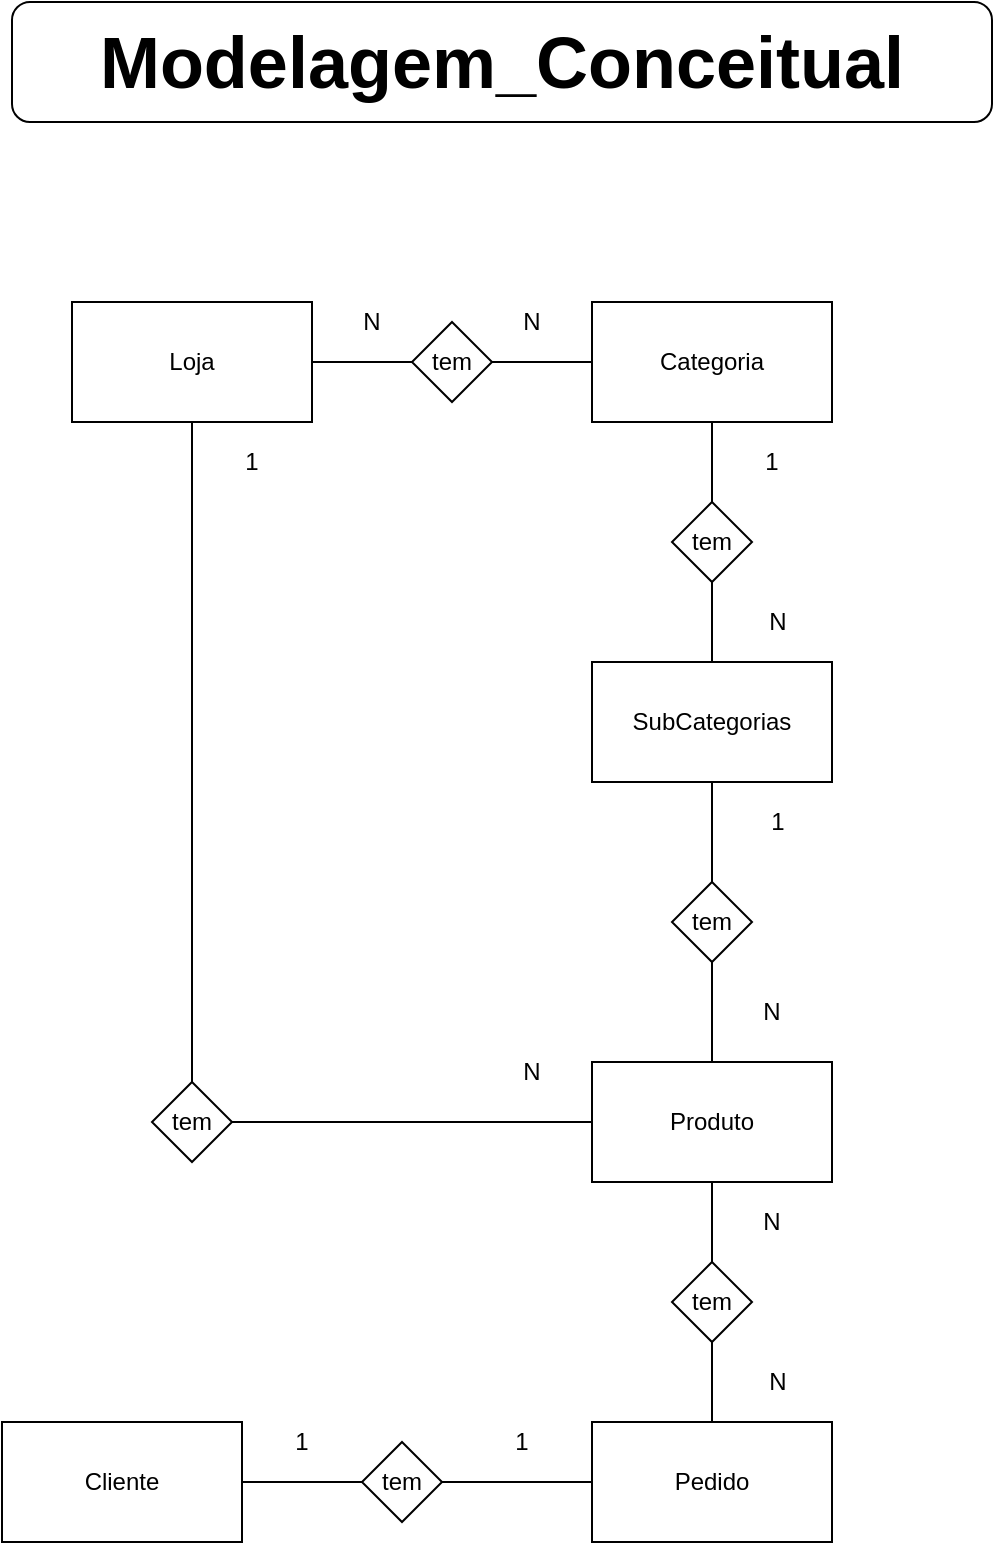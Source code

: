 <mxfile version="11.0.8" type="device"><diagram id="LdWZhXGY00E4ZSsf_RlV" name="Page-1"><mxGraphModel dx="601" dy="637" grid="1" gridSize="10" guides="1" tooltips="1" connect="1" arrows="1" fold="1" page="1" pageScale="1" pageWidth="827" pageHeight="1169" math="0" shadow="0"><root><mxCell id="0"/><mxCell id="1" parent="0"/><mxCell id="vCt8uNU37cpgs0x0I0XJ-1" value="&lt;font style=&quot;font-size: 36px&quot;&gt;&lt;b&gt;Modelagem_Conceitual&lt;/b&gt;&lt;/font&gt;" style="rounded=1;whiteSpace=wrap;html=1;" parent="1" vertex="1"><mxGeometry x="110" y="50" width="490" height="60" as="geometry"/></mxCell><mxCell id="vCt8uNU37cpgs0x0I0XJ-3" value="Cliente" style="rounded=0;whiteSpace=wrap;html=1;" parent="1" vertex="1"><mxGeometry x="105" y="760" width="120" height="60" as="geometry"/></mxCell><mxCell id="vCt8uNU37cpgs0x0I0XJ-4" value="Categoria" style="rounded=0;whiteSpace=wrap;html=1;" parent="1" vertex="1"><mxGeometry x="400" y="200" width="120" height="60" as="geometry"/></mxCell><mxCell id="vCt8uNU37cpgs0x0I0XJ-5" value="Loja" style="rounded=0;whiteSpace=wrap;html=1;" parent="1" vertex="1"><mxGeometry x="140" y="200" width="120" height="60" as="geometry"/></mxCell><mxCell id="vCt8uNU37cpgs0x0I0XJ-6" value="Pedido" style="rounded=0;whiteSpace=wrap;html=1;" parent="1" vertex="1"><mxGeometry x="400" y="760" width="120" height="60" as="geometry"/></mxCell><mxCell id="vCt8uNU37cpgs0x0I0XJ-7" value="tem" style="rhombus;whiteSpace=wrap;html=1;" parent="1" vertex="1"><mxGeometry x="180" y="590" width="40" height="40" as="geometry"/></mxCell><mxCell id="vCt8uNU37cpgs0x0I0XJ-8" value="" style="endArrow=none;html=1;exitX=0.5;exitY=1;exitDx=0;exitDy=0;entryX=0.5;entryY=0;entryDx=0;entryDy=0;" parent="1" source="vCt8uNU37cpgs0x0I0XJ-5" target="vCt8uNU37cpgs0x0I0XJ-7" edge="1"><mxGeometry width="50" height="50" relative="1" as="geometry"><mxPoint x="80" y="785" as="sourcePoint"/><mxPoint x="240" y="485" as="targetPoint"/></mxGeometry></mxCell><mxCell id="vCt8uNU37cpgs0x0I0XJ-9" value="" style="endArrow=none;html=1;exitX=1;exitY=0.5;exitDx=0;exitDy=0;entryX=0;entryY=0.5;entryDx=0;entryDy=0;" parent="1" source="vCt8uNU37cpgs0x0I0XJ-7" target="Y6_ZzqzmQkrSk4LRQDAi-7" edge="1"><mxGeometry width="50" height="50" relative="1" as="geometry"><mxPoint x="80" y="785" as="sourcePoint"/><mxPoint x="330" y="560" as="targetPoint"/></mxGeometry></mxCell><mxCell id="vCt8uNU37cpgs0x0I0XJ-11" value="N" style="text;html=1;strokeColor=none;fillColor=none;align=center;verticalAlign=middle;whiteSpace=wrap;rounded=0;" parent="1" vertex="1"><mxGeometry x="270" y="200" width="40" height="20" as="geometry"/></mxCell><mxCell id="vCt8uNU37cpgs0x0I0XJ-12" value="1" style="text;html=1;strokeColor=none;fillColor=none;align=center;verticalAlign=middle;whiteSpace=wrap;rounded=0;" parent="1" vertex="1"><mxGeometry x="210" y="270" width="40" height="20" as="geometry"/></mxCell><mxCell id="vCt8uNU37cpgs0x0I0XJ-13" value="tem" style="rhombus;whiteSpace=wrap;html=1;" parent="1" vertex="1"><mxGeometry x="310" y="210" width="40" height="40" as="geometry"/></mxCell><mxCell id="vCt8uNU37cpgs0x0I0XJ-14" value="" style="endArrow=none;html=1;entryX=0;entryY=0.5;entryDx=0;entryDy=0;exitX=1;exitY=0.5;exitDx=0;exitDy=0;" parent="1" source="vCt8uNU37cpgs0x0I0XJ-5" target="vCt8uNU37cpgs0x0I0XJ-13" edge="1"><mxGeometry width="50" height="50" relative="1" as="geometry"><mxPoint x="120" y="420" as="sourcePoint"/><mxPoint x="170" y="370" as="targetPoint"/></mxGeometry></mxCell><mxCell id="vCt8uNU37cpgs0x0I0XJ-15" value="" style="endArrow=none;html=1;entryX=0;entryY=0.5;entryDx=0;entryDy=0;exitX=1;exitY=0.5;exitDx=0;exitDy=0;" parent="1" source="vCt8uNU37cpgs0x0I0XJ-13" target="vCt8uNU37cpgs0x0I0XJ-4" edge="1"><mxGeometry width="50" height="50" relative="1" as="geometry"><mxPoint x="120" y="420" as="sourcePoint"/><mxPoint x="170" y="370" as="targetPoint"/></mxGeometry></mxCell><mxCell id="vCt8uNU37cpgs0x0I0XJ-16" value="N" style="text;html=1;strokeColor=none;fillColor=none;align=center;verticalAlign=middle;whiteSpace=wrap;rounded=0;" parent="1" vertex="1"><mxGeometry x="350" y="200" width="40" height="20" as="geometry"/></mxCell><mxCell id="Y6_ZzqzmQkrSk4LRQDAi-1" value="&lt;font style=&quot;vertical-align: inherit&quot;&gt;&lt;font style=&quot;vertical-align: inherit&quot;&gt;SubCategorias&lt;/font&gt;&lt;/font&gt;" style="rounded=0;whiteSpace=wrap;html=1;" vertex="1" parent="1"><mxGeometry x="400" y="380" width="120" height="60" as="geometry"/></mxCell><mxCell id="Y6_ZzqzmQkrSk4LRQDAi-2" value="tem" style="rhombus;whiteSpace=wrap;html=1;" vertex="1" parent="1"><mxGeometry x="440" y="300" width="40" height="40" as="geometry"/></mxCell><mxCell id="Y6_ZzqzmQkrSk4LRQDAi-3" value="" style="endArrow=none;html=1;entryX=0.5;entryY=1;entryDx=0;entryDy=0;exitX=0.5;exitY=0;exitDx=0;exitDy=0;" edge="1" parent="1" source="Y6_ZzqzmQkrSk4LRQDAi-2" target="vCt8uNU37cpgs0x0I0XJ-4"><mxGeometry width="50" height="50" relative="1" as="geometry"><mxPoint x="110" y="490" as="sourcePoint"/><mxPoint x="160" y="440" as="targetPoint"/></mxGeometry></mxCell><mxCell id="Y6_ZzqzmQkrSk4LRQDAi-4" value="" style="endArrow=none;html=1;entryX=0.5;entryY=1;entryDx=0;entryDy=0;" edge="1" parent="1" source="Y6_ZzqzmQkrSk4LRQDAi-1" target="Y6_ZzqzmQkrSk4LRQDAi-2"><mxGeometry width="50" height="50" relative="1" as="geometry"><mxPoint x="110" y="490" as="sourcePoint"/><mxPoint x="160" y="440" as="targetPoint"/></mxGeometry></mxCell><mxCell id="Y6_ZzqzmQkrSk4LRQDAi-5" value="N" style="text;html=1;strokeColor=none;fillColor=none;align=center;verticalAlign=middle;whiteSpace=wrap;rounded=0;" vertex="1" parent="1"><mxGeometry x="473" y="350" width="40" height="20" as="geometry"/></mxCell><mxCell id="Y6_ZzqzmQkrSk4LRQDAi-6" value="&lt;font style=&quot;vertical-align: inherit&quot;&gt;&lt;font style=&quot;vertical-align: inherit&quot;&gt;1&lt;/font&gt;&lt;/font&gt;" style="text;html=1;strokeColor=none;fillColor=none;align=center;verticalAlign=middle;whiteSpace=wrap;rounded=0;" vertex="1" parent="1"><mxGeometry x="470" y="270" width="40" height="20" as="geometry"/></mxCell><mxCell id="Y6_ZzqzmQkrSk4LRQDAi-7" value="Produto" style="rounded=0;whiteSpace=wrap;html=1;" vertex="1" parent="1"><mxGeometry x="400" y="580" width="120" height="60" as="geometry"/></mxCell><mxCell id="Y6_ZzqzmQkrSk4LRQDAi-8" value="tem" style="rhombus;whiteSpace=wrap;html=1;" vertex="1" parent="1"><mxGeometry x="440" y="490" width="40" height="40" as="geometry"/></mxCell><mxCell id="Y6_ZzqzmQkrSk4LRQDAi-9" value="" style="endArrow=none;html=1;entryX=0.5;entryY=1;entryDx=0;entryDy=0;exitX=0.5;exitY=0;exitDx=0;exitDy=0;" edge="1" parent="1" source="Y6_ZzqzmQkrSk4LRQDAi-8" target="Y6_ZzqzmQkrSk4LRQDAi-1"><mxGeometry width="50" height="50" relative="1" as="geometry"><mxPoint x="130" y="770" as="sourcePoint"/><mxPoint x="180" y="720" as="targetPoint"/></mxGeometry></mxCell><mxCell id="Y6_ZzqzmQkrSk4LRQDAi-10" value="" style="endArrow=none;html=1;entryX=0.5;entryY=1;entryDx=0;entryDy=0;exitX=0.5;exitY=0;exitDx=0;exitDy=0;" edge="1" parent="1" source="Y6_ZzqzmQkrSk4LRQDAi-7" target="Y6_ZzqzmQkrSk4LRQDAi-8"><mxGeometry width="50" height="50" relative="1" as="geometry"><mxPoint x="130" y="770" as="sourcePoint"/><mxPoint x="180" y="720" as="targetPoint"/></mxGeometry></mxCell><mxCell id="Y6_ZzqzmQkrSk4LRQDAi-11" value="&lt;font style=&quot;vertical-align: inherit&quot;&gt;&lt;font style=&quot;vertical-align: inherit&quot;&gt;1&lt;/font&gt;&lt;/font&gt;" style="text;html=1;strokeColor=none;fillColor=none;align=center;verticalAlign=middle;whiteSpace=wrap;rounded=0;" vertex="1" parent="1"><mxGeometry x="473" y="450" width="40" height="20" as="geometry"/></mxCell><mxCell id="Y6_ZzqzmQkrSk4LRQDAi-12" value="&lt;font style=&quot;vertical-align: inherit&quot;&gt;&lt;font style=&quot;vertical-align: inherit&quot;&gt;N&lt;/font&gt;&lt;/font&gt;" style="text;html=1;strokeColor=none;fillColor=none;align=center;verticalAlign=middle;whiteSpace=wrap;rounded=0;" vertex="1" parent="1"><mxGeometry x="470" y="545" width="40" height="20" as="geometry"/></mxCell><mxCell id="Y6_ZzqzmQkrSk4LRQDAi-13" value="&lt;font style=&quot;vertical-align: inherit&quot;&gt;&lt;font style=&quot;vertical-align: inherit&quot;&gt;N&lt;/font&gt;&lt;/font&gt;" style="text;html=1;strokeColor=none;fillColor=none;align=center;verticalAlign=middle;whiteSpace=wrap;rounded=0;" vertex="1" parent="1"><mxGeometry x="350" y="575" width="40" height="20" as="geometry"/></mxCell><mxCell id="Y6_ZzqzmQkrSk4LRQDAi-17" value="tem" style="rhombus;whiteSpace=wrap;html=1;" vertex="1" parent="1"><mxGeometry x="285" y="770" width="40" height="40" as="geometry"/></mxCell><mxCell id="Y6_ZzqzmQkrSk4LRQDAi-18" value="" style="endArrow=none;html=1;entryX=0;entryY=0.5;entryDx=0;entryDy=0;exitX=1;exitY=0.5;exitDx=0;exitDy=0;" edge="1" parent="1" source="vCt8uNU37cpgs0x0I0XJ-3" target="Y6_ZzqzmQkrSk4LRQDAi-17"><mxGeometry width="50" height="50" relative="1" as="geometry"><mxPoint x="105" y="890" as="sourcePoint"/><mxPoint x="155" y="840" as="targetPoint"/></mxGeometry></mxCell><mxCell id="Y6_ZzqzmQkrSk4LRQDAi-19" value="" style="endArrow=none;html=1;entryX=0;entryY=0.5;entryDx=0;entryDy=0;exitX=1;exitY=0.5;exitDx=0;exitDy=0;" edge="1" parent="1" source="Y6_ZzqzmQkrSk4LRQDAi-17" target="vCt8uNU37cpgs0x0I0XJ-6"><mxGeometry width="50" height="50" relative="1" as="geometry"><mxPoint x="105" y="890" as="sourcePoint"/><mxPoint x="155" y="840" as="targetPoint"/></mxGeometry></mxCell><mxCell id="Y6_ZzqzmQkrSk4LRQDAi-20" value="&lt;font style=&quot;vertical-align: inherit&quot;&gt;&lt;font style=&quot;vertical-align: inherit&quot;&gt;&lt;font style=&quot;vertical-align: inherit&quot;&gt;&lt;font style=&quot;vertical-align: inherit&quot;&gt;1&lt;/font&gt;&lt;/font&gt;&lt;/font&gt;&lt;/font&gt;" style="text;html=1;strokeColor=none;fillColor=none;align=center;verticalAlign=middle;whiteSpace=wrap;rounded=0;" vertex="1" parent="1"><mxGeometry x="345" y="760" width="40" height="20" as="geometry"/></mxCell><mxCell id="Y6_ZzqzmQkrSk4LRQDAi-21" value="&lt;font style=&quot;vertical-align: inherit&quot;&gt;&lt;font style=&quot;vertical-align: inherit&quot;&gt;1&lt;/font&gt;&lt;/font&gt;" style="text;html=1;strokeColor=none;fillColor=none;align=center;verticalAlign=middle;whiteSpace=wrap;rounded=0;" vertex="1" parent="1"><mxGeometry x="235" y="760" width="40" height="20" as="geometry"/></mxCell><mxCell id="Y6_ZzqzmQkrSk4LRQDAi-22" value="tem" style="rhombus;whiteSpace=wrap;html=1;" vertex="1" parent="1"><mxGeometry x="440" y="680" width="40" height="40" as="geometry"/></mxCell><mxCell id="Y6_ZzqzmQkrSk4LRQDAi-23" value="" style="endArrow=none;html=1;entryX=0.5;entryY=1;entryDx=0;entryDy=0;exitX=0.5;exitY=0;exitDx=0;exitDy=0;" edge="1" parent="1" source="Y6_ZzqzmQkrSk4LRQDAi-22" target="Y6_ZzqzmQkrSk4LRQDAi-7"><mxGeometry width="50" height="50" relative="1" as="geometry"><mxPoint x="220" y="890" as="sourcePoint"/><mxPoint x="270" y="840" as="targetPoint"/></mxGeometry></mxCell><mxCell id="Y6_ZzqzmQkrSk4LRQDAi-24" value="" style="endArrow=none;html=1;entryX=0.5;entryY=1;entryDx=0;entryDy=0;" edge="1" parent="1" source="vCt8uNU37cpgs0x0I0XJ-6" target="Y6_ZzqzmQkrSk4LRQDAi-22"><mxGeometry width="50" height="50" relative="1" as="geometry"><mxPoint x="220" y="890" as="sourcePoint"/><mxPoint x="270" y="840" as="targetPoint"/></mxGeometry></mxCell><mxCell id="Y6_ZzqzmQkrSk4LRQDAi-25" value="&lt;font style=&quot;vertical-align: inherit&quot;&gt;&lt;font style=&quot;vertical-align: inherit&quot;&gt;N&lt;/font&gt;&lt;/font&gt;" style="text;html=1;strokeColor=none;fillColor=none;align=center;verticalAlign=middle;whiteSpace=wrap;rounded=0;" vertex="1" parent="1"><mxGeometry x="470" y="650" width="40" height="20" as="geometry"/></mxCell><mxCell id="Y6_ZzqzmQkrSk4LRQDAi-26" value="N" style="text;html=1;strokeColor=none;fillColor=none;align=center;verticalAlign=middle;whiteSpace=wrap;rounded=0;" vertex="1" parent="1"><mxGeometry x="473" y="730" width="40" height="20" as="geometry"/></mxCell></root></mxGraphModel></diagram><diagram id="-09MHzOZL4ewADjTxMqD" name="Page-2"><mxGraphModel dx="1030" dy="1091" grid="1" gridSize="10" guides="1" tooltips="1" connect="1" arrows="1" fold="1" page="1" pageScale="1" pageWidth="827" pageHeight="1169" math="0" shadow="0"><root><mxCell id="X4JPLcRIQdnfn552iqgR-0"/><mxCell id="X4JPLcRIQdnfn552iqgR-1" parent="X4JPLcRIQdnfn552iqgR-0"/><mxCell id="4GCdynfNZksmwksG1QZX-0" value="&lt;font style=&quot;font-size: 36px&quot;&gt;&lt;b&gt;Modelagem_Lógica&lt;/b&gt;&lt;/font&gt;" style="rounded=1;whiteSpace=wrap;html=1;" vertex="1" parent="X4JPLcRIQdnfn552iqgR-1"><mxGeometry x="220" y="50" width="490" height="60" as="geometry"/></mxCell><mxCell id="4GCdynfNZksmwksG1QZX-1" value="Cliente" style="swimlane;fontStyle=0;childLayout=stackLayout;horizontal=1;startSize=26;fillColor=#e0e0e0;horizontalStack=0;resizeParent=1;resizeParentMax=0;resizeLast=0;collapsible=1;marginBottom=0;swimlaneFillColor=#ffffff;align=center;fontSize=14;" vertex="1" parent="X4JPLcRIQdnfn552iqgR-1"><mxGeometry x="110" y="130" width="160" height="118" as="geometry"/></mxCell><mxCell id="4GCdynfNZksmwksG1QZX-2" value="idCliente : int" style="shape=partialRectangle;top=0;left=0;right=0;bottom=1;align=left;verticalAlign=middle;fillColor=none;spacingLeft=34;spacingRight=4;overflow=hidden;rotatable=0;points=[[0,0.5],[1,0.5]];portConstraint=eastwest;dropTarget=0;fontStyle=5;fontSize=12;" vertex="1" parent="4GCdynfNZksmwksG1QZX-1"><mxGeometry y="26" width="160" height="30" as="geometry"/></mxCell><mxCell id="4GCdynfNZksmwksG1QZX-3" value="PK" style="shape=partialRectangle;top=0;left=0;bottom=0;fillColor=none;align=left;verticalAlign=middle;spacingLeft=4;spacingRight=4;overflow=hidden;rotatable=0;points=[];portConstraint=eastwest;part=1;fontSize=12;" vertex="1" connectable="0" parent="4GCdynfNZksmwksG1QZX-2"><mxGeometry width="30" height="30" as="geometry"/></mxCell><mxCell id="4GCdynfNZksmwksG1QZX-4" value="nome : str" style="shape=partialRectangle;top=0;left=0;right=0;bottom=0;align=left;verticalAlign=top;fillColor=none;spacingLeft=34;spacingRight=4;overflow=hidden;rotatable=0;points=[[0,0.5],[1,0.5]];portConstraint=eastwest;dropTarget=0;fontSize=12;" vertex="1" parent="4GCdynfNZksmwksG1QZX-1"><mxGeometry y="56" width="160" height="26" as="geometry"/></mxCell><mxCell id="4GCdynfNZksmwksG1QZX-5" value="" style="shape=partialRectangle;top=0;left=0;bottom=0;fillColor=none;align=left;verticalAlign=top;spacingLeft=4;spacingRight=4;overflow=hidden;rotatable=0;points=[];portConstraint=eastwest;part=1;fontSize=12;" vertex="1" connectable="0" parent="4GCdynfNZksmwksG1QZX-4"><mxGeometry width="30" height="26" as="geometry"/></mxCell><mxCell id="4GCdynfNZksmwksG1QZX-6" value="cpf : str" style="shape=partialRectangle;top=0;left=0;right=0;bottom=0;align=left;verticalAlign=top;fillColor=none;spacingLeft=34;spacingRight=4;overflow=hidden;rotatable=0;points=[[0,0.5],[1,0.5]];portConstraint=eastwest;dropTarget=0;fontSize=12;" vertex="1" parent="4GCdynfNZksmwksG1QZX-1"><mxGeometry y="82" width="160" height="26" as="geometry"/></mxCell><mxCell id="4GCdynfNZksmwksG1QZX-7" value="" style="shape=partialRectangle;top=0;left=0;bottom=0;fillColor=none;align=left;verticalAlign=top;spacingLeft=4;spacingRight=4;overflow=hidden;rotatable=0;points=[];portConstraint=eastwest;part=1;fontSize=12;" vertex="1" connectable="0" parent="4GCdynfNZksmwksG1QZX-6"><mxGeometry width="30" height="26" as="geometry"/></mxCell><mxCell id="4GCdynfNZksmwksG1QZX-10" value="" style="shape=partialRectangle;top=0;left=0;right=0;bottom=0;align=left;verticalAlign=top;fillColor=none;spacingLeft=34;spacingRight=4;overflow=hidden;rotatable=0;points=[[0,0.5],[1,0.5]];portConstraint=eastwest;dropTarget=0;fontSize=12;" vertex="1" parent="4GCdynfNZksmwksG1QZX-1"><mxGeometry y="108" width="160" height="10" as="geometry"/></mxCell><mxCell id="4GCdynfNZksmwksG1QZX-11" value="" style="shape=partialRectangle;top=0;left=0;bottom=0;fillColor=none;align=left;verticalAlign=top;spacingLeft=4;spacingRight=4;overflow=hidden;rotatable=0;points=[];portConstraint=eastwest;part=1;fontSize=12;" vertex="1" connectable="0" parent="4GCdynfNZksmwksG1QZX-10"><mxGeometry width="30" height="10" as="geometry"/></mxCell><mxCell id="4GCdynfNZksmwksG1QZX-12" value="Produto" style="swimlane;fontStyle=0;childLayout=stackLayout;horizontal=1;startSize=26;fillColor=#e0e0e0;horizontalStack=0;resizeParent=1;resizeParentMax=0;resizeLast=0;collapsible=1;marginBottom=0;swimlaneFillColor=#ffffff;align=center;fontSize=14;" vertex="1" parent="X4JPLcRIQdnfn552iqgR-1"><mxGeometry x="363" y="340" width="160" height="134" as="geometry"/></mxCell><mxCell id="4GCdynfNZksmwksG1QZX-13" value="idProduto : int" style="shape=partialRectangle;top=0;left=0;right=0;bottom=1;align=left;verticalAlign=middle;fillColor=none;spacingLeft=34;spacingRight=4;overflow=hidden;rotatable=0;points=[[0,0.5],[1,0.5]];portConstraint=eastwest;dropTarget=0;fontStyle=5;fontSize=12;" vertex="1" parent="4GCdynfNZksmwksG1QZX-12"><mxGeometry y="26" width="160" height="30" as="geometry"/></mxCell><mxCell id="4GCdynfNZksmwksG1QZX-14" value="PK" style="shape=partialRectangle;top=0;left=0;bottom=0;fillColor=none;align=left;verticalAlign=middle;spacingLeft=4;spacingRight=4;overflow=hidden;rotatable=0;points=[];portConstraint=eastwest;part=1;fontSize=12;" vertex="1" connectable="0" parent="4GCdynfNZksmwksG1QZX-13"><mxGeometry width="30" height="30" as="geometry"/></mxCell><mxCell id="4GCdynfNZksmwksG1QZX-15" value="idSub : int" style="shape=partialRectangle;top=0;left=0;right=0;bottom=0;align=left;verticalAlign=top;fillColor=none;spacingLeft=34;spacingRight=4;overflow=hidden;rotatable=0;points=[[0,0.5],[1,0.5]];portConstraint=eastwest;dropTarget=0;fontSize=12;" vertex="1" parent="4GCdynfNZksmwksG1QZX-12"><mxGeometry y="56" width="160" height="26" as="geometry"/></mxCell><mxCell id="4GCdynfNZksmwksG1QZX-16" value="FK" style="shape=partialRectangle;top=0;left=0;bottom=0;fillColor=none;align=left;verticalAlign=top;spacingLeft=4;spacingRight=4;overflow=hidden;rotatable=0;points=[];portConstraint=eastwest;part=1;fontSize=12;" vertex="1" connectable="0" parent="4GCdynfNZksmwksG1QZX-15"><mxGeometry width="30" height="26" as="geometry"/></mxCell><mxCell id="4GCdynfNZksmwksG1QZX-17" value="idLoja : int" style="shape=partialRectangle;top=0;left=0;right=0;bottom=0;align=left;verticalAlign=top;fillColor=none;spacingLeft=34;spacingRight=4;overflow=hidden;rotatable=0;points=[[0,0.5],[1,0.5]];portConstraint=eastwest;dropTarget=0;fontSize=12;" vertex="1" parent="4GCdynfNZksmwksG1QZX-12"><mxGeometry y="82" width="160" height="26" as="geometry"/></mxCell><mxCell id="4GCdynfNZksmwksG1QZX-18" value="FK" style="shape=partialRectangle;top=0;left=0;bottom=0;fillColor=none;align=left;verticalAlign=top;spacingLeft=4;spacingRight=4;overflow=hidden;rotatable=0;points=[];portConstraint=eastwest;part=1;fontSize=12;" vertex="1" connectable="0" parent="4GCdynfNZksmwksG1QZX-17"><mxGeometry width="30" height="26" as="geometry"/></mxCell><mxCell id="4GCdynfNZksmwksG1QZX-21" value="preço : float" style="shape=partialRectangle;top=0;left=0;right=0;bottom=0;align=left;verticalAlign=top;fillColor=none;spacingLeft=34;spacingRight=4;overflow=hidden;rotatable=0;points=[[0,0.5],[1,0.5]];portConstraint=eastwest;dropTarget=0;fontSize=12;" vertex="1" parent="4GCdynfNZksmwksG1QZX-12"><mxGeometry y="108" width="160" height="26" as="geometry"/></mxCell><mxCell id="4GCdynfNZksmwksG1QZX-22" value="" style="shape=partialRectangle;top=0;left=0;bottom=0;fillColor=none;align=left;verticalAlign=top;spacingLeft=4;spacingRight=4;overflow=hidden;rotatable=0;points=[];portConstraint=eastwest;part=1;fontSize=12;" vertex="1" connectable="0" parent="4GCdynfNZksmwksG1QZX-21"><mxGeometry width="30" height="26" as="geometry"/></mxCell><mxCell id="4GCdynfNZksmwksG1QZX-23" value="Loja" style="swimlane;fontStyle=0;childLayout=stackLayout;horizontal=1;startSize=26;fillColor=#e0e0e0;horizontalStack=0;resizeParent=1;resizeParentMax=0;resizeLast=0;collapsible=1;marginBottom=0;swimlaneFillColor=#ffffff;align=center;fontSize=14;" vertex="1" parent="X4JPLcRIQdnfn552iqgR-1"><mxGeometry x="603" y="571" width="160" height="144" as="geometry"/></mxCell><mxCell id="4GCdynfNZksmwksG1QZX-24" value="idLoja : int" style="shape=partialRectangle;top=0;left=0;right=0;bottom=1;align=left;verticalAlign=middle;fillColor=none;spacingLeft=34;spacingRight=4;overflow=hidden;rotatable=0;points=[[0,0.5],[1,0.5]];portConstraint=eastwest;dropTarget=0;fontStyle=5;fontSize=12;" vertex="1" parent="4GCdynfNZksmwksG1QZX-23"><mxGeometry y="26" width="160" height="30" as="geometry"/></mxCell><mxCell id="4GCdynfNZksmwksG1QZX-25" value="PK" style="shape=partialRectangle;top=0;left=0;bottom=0;fillColor=none;align=left;verticalAlign=middle;spacingLeft=4;spacingRight=4;overflow=hidden;rotatable=0;points=[];portConstraint=eastwest;part=1;fontSize=12;" vertex="1" connectable="0" parent="4GCdynfNZksmwksG1QZX-24"><mxGeometry width="30" height="30" as="geometry"/></mxCell><mxCell id="4GCdynfNZksmwksG1QZX-26" value="endereço : str" style="shape=partialRectangle;top=0;left=0;right=0;bottom=0;align=left;verticalAlign=top;fillColor=none;spacingLeft=34;spacingRight=4;overflow=hidden;rotatable=0;points=[[0,0.5],[1,0.5]];portConstraint=eastwest;dropTarget=0;fontSize=12;" vertex="1" parent="4GCdynfNZksmwksG1QZX-23"><mxGeometry y="56" width="160" height="26" as="geometry"/></mxCell><mxCell id="4GCdynfNZksmwksG1QZX-27" value="" style="shape=partialRectangle;top=0;left=0;bottom=0;fillColor=none;align=left;verticalAlign=top;spacingLeft=4;spacingRight=4;overflow=hidden;rotatable=0;points=[];portConstraint=eastwest;part=1;fontSize=12;" vertex="1" connectable="0" parent="4GCdynfNZksmwksG1QZX-26"><mxGeometry width="30" height="26" as="geometry"/></mxCell><mxCell id="4GCdynfNZksmwksG1QZX-28" value="CNPJ :  int" style="shape=partialRectangle;top=0;left=0;right=0;bottom=0;align=left;verticalAlign=top;fillColor=none;spacingLeft=34;spacingRight=4;overflow=hidden;rotatable=0;points=[[0,0.5],[1,0.5]];portConstraint=eastwest;dropTarget=0;fontSize=12;" vertex="1" parent="4GCdynfNZksmwksG1QZX-23"><mxGeometry y="82" width="160" height="26" as="geometry"/></mxCell><mxCell id="4GCdynfNZksmwksG1QZX-29" value="" style="shape=partialRectangle;top=0;left=0;bottom=0;fillColor=none;align=left;verticalAlign=top;spacingLeft=4;spacingRight=4;overflow=hidden;rotatable=0;points=[];portConstraint=eastwest;part=1;fontSize=12;" vertex="1" connectable="0" parent="4GCdynfNZksmwksG1QZX-28"><mxGeometry width="30" height="26" as="geometry"/></mxCell><mxCell id="4GCdynfNZksmwksG1QZX-30" value="nome : string" style="shape=partialRectangle;top=0;left=0;right=0;bottom=0;align=left;verticalAlign=top;fillColor=none;spacingLeft=34;spacingRight=4;overflow=hidden;rotatable=0;points=[[0,0.5],[1,0.5]];portConstraint=eastwest;dropTarget=0;fontSize=12;" vertex="1" parent="4GCdynfNZksmwksG1QZX-23"><mxGeometry y="108" width="160" height="26" as="geometry"/></mxCell><mxCell id="4GCdynfNZksmwksG1QZX-31" value="" style="shape=partialRectangle;top=0;left=0;bottom=0;fillColor=none;align=left;verticalAlign=top;spacingLeft=4;spacingRight=4;overflow=hidden;rotatable=0;points=[];portConstraint=eastwest;part=1;fontSize=12;" vertex="1" connectable="0" parent="4GCdynfNZksmwksG1QZX-30"><mxGeometry width="30" height="26" as="geometry"/></mxCell><mxCell id="4GCdynfNZksmwksG1QZX-32" value="" style="shape=partialRectangle;top=0;left=0;right=0;bottom=0;align=left;verticalAlign=top;fillColor=none;spacingLeft=34;spacingRight=4;overflow=hidden;rotatable=0;points=[[0,0.5],[1,0.5]];portConstraint=eastwest;dropTarget=0;fontSize=12;" vertex="1" parent="4GCdynfNZksmwksG1QZX-23"><mxGeometry y="134" width="160" height="10" as="geometry"/></mxCell><mxCell id="4GCdynfNZksmwksG1QZX-33" value="" style="shape=partialRectangle;top=0;left=0;bottom=0;fillColor=none;align=left;verticalAlign=top;spacingLeft=4;spacingRight=4;overflow=hidden;rotatable=0;points=[];portConstraint=eastwest;part=1;fontSize=12;" vertex="1" connectable="0" parent="4GCdynfNZksmwksG1QZX-32"><mxGeometry width="30" height="10" as="geometry"/></mxCell><mxCell id="4GCdynfNZksmwksG1QZX-34" value="Categorias" style="swimlane;fontStyle=0;childLayout=stackLayout;horizontal=1;startSize=26;fillColor=#e0e0e0;horizontalStack=0;resizeParent=1;resizeParentMax=0;resizeLast=0;collapsible=1;marginBottom=0;swimlaneFillColor=#ffffff;align=center;fontSize=14;" vertex="1" parent="X4JPLcRIQdnfn552iqgR-1"><mxGeometry x="110" y="610" width="160" height="92" as="geometry"/></mxCell><mxCell id="4GCdynfNZksmwksG1QZX-35" value="idCategoria : int" style="shape=partialRectangle;top=0;left=0;right=0;bottom=1;align=left;verticalAlign=middle;fillColor=none;spacingLeft=34;spacingRight=4;overflow=hidden;rotatable=0;points=[[0,0.5],[1,0.5]];portConstraint=eastwest;dropTarget=0;fontStyle=5;fontSize=12;" vertex="1" parent="4GCdynfNZksmwksG1QZX-34"><mxGeometry y="26" width="160" height="30" as="geometry"/></mxCell><mxCell id="4GCdynfNZksmwksG1QZX-36" value="PK" style="shape=partialRectangle;top=0;left=0;bottom=0;fillColor=none;align=left;verticalAlign=middle;spacingLeft=4;spacingRight=4;overflow=hidden;rotatable=0;points=[];portConstraint=eastwest;part=1;fontSize=12;" vertex="1" connectable="0" parent="4GCdynfNZksmwksG1QZX-35"><mxGeometry width="30" height="30" as="geometry"/></mxCell><mxCell id="4GCdynfNZksmwksG1QZX-37" value="nome : str" style="shape=partialRectangle;top=0;left=0;right=0;bottom=0;align=left;verticalAlign=top;fillColor=none;spacingLeft=34;spacingRight=4;overflow=hidden;rotatable=0;points=[[0,0.5],[1,0.5]];portConstraint=eastwest;dropTarget=0;fontSize=12;" vertex="1" parent="4GCdynfNZksmwksG1QZX-34"><mxGeometry y="56" width="160" height="26" as="geometry"/></mxCell><mxCell id="4GCdynfNZksmwksG1QZX-38" value="" style="shape=partialRectangle;top=0;left=0;bottom=0;fillColor=none;align=left;verticalAlign=top;spacingLeft=4;spacingRight=4;overflow=hidden;rotatable=0;points=[];portConstraint=eastwest;part=1;fontSize=12;" vertex="1" connectable="0" parent="4GCdynfNZksmwksG1QZX-37"><mxGeometry width="30" height="26" as="geometry"/></mxCell><mxCell id="4GCdynfNZksmwksG1QZX-43" value="" style="shape=partialRectangle;top=0;left=0;right=0;bottom=0;align=left;verticalAlign=top;fillColor=none;spacingLeft=34;spacingRight=4;overflow=hidden;rotatable=0;points=[[0,0.5],[1,0.5]];portConstraint=eastwest;dropTarget=0;fontSize=12;" vertex="1" parent="4GCdynfNZksmwksG1QZX-34"><mxGeometry y="82" width="160" height="10" as="geometry"/></mxCell><mxCell id="4GCdynfNZksmwksG1QZX-44" value="" style="shape=partialRectangle;top=0;left=0;bottom=0;fillColor=none;align=left;verticalAlign=top;spacingLeft=4;spacingRight=4;overflow=hidden;rotatable=0;points=[];portConstraint=eastwest;part=1;fontSize=12;" vertex="1" connectable="0" parent="4GCdynfNZksmwksG1QZX-43"><mxGeometry width="30" height="10" as="geometry"/></mxCell><mxCell id="4GCdynfNZksmwksG1QZX-45" value="Loja/Categoria" style="swimlane;fontStyle=0;childLayout=stackLayout;horizontal=1;startSize=26;fillColor=#e0e0e0;horizontalStack=0;resizeParent=1;resizeParentMax=0;resizeLast=0;collapsible=1;marginBottom=0;swimlaneFillColor=#ffffff;align=center;fontSize=14;" vertex="1" parent="X4JPLcRIQdnfn552iqgR-1"><mxGeometry x="363" y="672" width="160" height="86" as="geometry"/></mxCell><mxCell id="4GCdynfNZksmwksG1QZX-46" value="idCategoria : int" style="shape=partialRectangle;top=0;left=0;right=0;bottom=0;align=left;verticalAlign=middle;fillColor=none;spacingLeft=60;spacingRight=4;overflow=hidden;rotatable=0;points=[[0,0.5],[1,0.5]];portConstraint=eastwest;dropTarget=0;fontStyle=5;fontSize=12;" vertex="1" parent="4GCdynfNZksmwksG1QZX-45"><mxGeometry y="26" width="160" height="30" as="geometry"/></mxCell><mxCell id="4GCdynfNZksmwksG1QZX-47" value="PK,FK1" style="shape=partialRectangle;fontStyle=1;top=0;left=0;bottom=0;fillColor=none;align=left;verticalAlign=middle;spacingLeft=4;spacingRight=4;overflow=hidden;rotatable=0;points=[];portConstraint=eastwest;part=1;fontSize=12;" vertex="1" connectable="0" parent="4GCdynfNZksmwksG1QZX-46"><mxGeometry width="56" height="30" as="geometry"/></mxCell><mxCell id="4GCdynfNZksmwksG1QZX-48" value="idLoja : int" style="shape=partialRectangle;top=0;left=0;right=0;bottom=1;align=left;verticalAlign=middle;fillColor=none;spacingLeft=60;spacingRight=4;overflow=hidden;rotatable=0;points=[[0,0.5],[1,0.5]];portConstraint=eastwest;dropTarget=0;fontStyle=5;fontSize=12;" vertex="1" parent="4GCdynfNZksmwksG1QZX-45"><mxGeometry y="56" width="160" height="30" as="geometry"/></mxCell><mxCell id="4GCdynfNZksmwksG1QZX-49" value="PK,FK2" style="shape=partialRectangle;fontStyle=1;top=0;left=0;bottom=0;fillColor=none;align=left;verticalAlign=middle;spacingLeft=4;spacingRight=4;overflow=hidden;rotatable=0;points=[];portConstraint=eastwest;part=1;fontSize=12;" vertex="1" connectable="0" parent="4GCdynfNZksmwksG1QZX-48"><mxGeometry width="56" height="30" as="geometry"/></mxCell><mxCell id="4GCdynfNZksmwksG1QZX-52" value="SubCategorias" style="swimlane;fontStyle=0;childLayout=stackLayout;horizontal=1;startSize=26;fillColor=#e0e0e0;horizontalStack=0;resizeParent=1;resizeParentMax=0;resizeLast=0;collapsible=1;marginBottom=0;swimlaneFillColor=#ffffff;align=center;fontSize=14;" vertex="1" parent="X4JPLcRIQdnfn552iqgR-1"><mxGeometry x="140" y="396" width="160" height="118" as="geometry"/></mxCell><mxCell id="4GCdynfNZksmwksG1QZX-53" value="idSub : int" style="shape=partialRectangle;top=0;left=0;right=0;bottom=1;align=left;verticalAlign=middle;fillColor=none;spacingLeft=34;spacingRight=4;overflow=hidden;rotatable=0;points=[[0,0.5],[1,0.5]];portConstraint=eastwest;dropTarget=0;fontStyle=5;fontSize=12;" vertex="1" parent="4GCdynfNZksmwksG1QZX-52"><mxGeometry y="26" width="160" height="30" as="geometry"/></mxCell><mxCell id="4GCdynfNZksmwksG1QZX-54" value="PK" style="shape=partialRectangle;top=0;left=0;bottom=0;fillColor=none;align=left;verticalAlign=middle;spacingLeft=4;spacingRight=4;overflow=hidden;rotatable=0;points=[];portConstraint=eastwest;part=1;fontSize=12;" vertex="1" connectable="0" parent="4GCdynfNZksmwksG1QZX-53"><mxGeometry width="30" height="30" as="geometry"/></mxCell><mxCell id="4GCdynfNZksmwksG1QZX-55" value="nome: str" style="shape=partialRectangle;top=0;left=0;right=0;bottom=0;align=left;verticalAlign=top;fillColor=none;spacingLeft=34;spacingRight=4;overflow=hidden;rotatable=0;points=[[0,0.5],[1,0.5]];portConstraint=eastwest;dropTarget=0;fontSize=12;" vertex="1" parent="4GCdynfNZksmwksG1QZX-52"><mxGeometry y="56" width="160" height="26" as="geometry"/></mxCell><mxCell id="4GCdynfNZksmwksG1QZX-56" value="" style="shape=partialRectangle;top=0;left=0;bottom=0;fillColor=none;align=left;verticalAlign=top;spacingLeft=4;spacingRight=4;overflow=hidden;rotatable=0;points=[];portConstraint=eastwest;part=1;fontSize=12;" vertex="1" connectable="0" parent="4GCdynfNZksmwksG1QZX-55"><mxGeometry width="30" height="26" as="geometry"/></mxCell><mxCell id="4GCdynfNZksmwksG1QZX-57" value="idCategoria" style="shape=partialRectangle;top=0;left=0;right=0;bottom=0;align=left;verticalAlign=top;fillColor=none;spacingLeft=34;spacingRight=4;overflow=hidden;rotatable=0;points=[[0,0.5],[1,0.5]];portConstraint=eastwest;dropTarget=0;fontSize=12;" vertex="1" parent="4GCdynfNZksmwksG1QZX-52"><mxGeometry y="82" width="160" height="26" as="geometry"/></mxCell><mxCell id="4GCdynfNZksmwksG1QZX-58" value="FK" style="shape=partialRectangle;top=0;left=0;bottom=0;fillColor=none;align=left;verticalAlign=top;spacingLeft=4;spacingRight=4;overflow=hidden;rotatable=0;points=[];portConstraint=eastwest;part=1;fontSize=12;" vertex="1" connectable="0" parent="4GCdynfNZksmwksG1QZX-57"><mxGeometry width="30" height="26" as="geometry"/></mxCell><mxCell id="4GCdynfNZksmwksG1QZX-61" value="" style="shape=partialRectangle;top=0;left=0;right=0;bottom=0;align=left;verticalAlign=top;fillColor=none;spacingLeft=34;spacingRight=4;overflow=hidden;rotatable=0;points=[[0,0.5],[1,0.5]];portConstraint=eastwest;dropTarget=0;fontSize=12;" vertex="1" parent="4GCdynfNZksmwksG1QZX-52"><mxGeometry y="108" width="160" height="10" as="geometry"/></mxCell><mxCell id="4GCdynfNZksmwksG1QZX-62" value="" style="shape=partialRectangle;top=0;left=0;bottom=0;fillColor=none;align=left;verticalAlign=top;spacingLeft=4;spacingRight=4;overflow=hidden;rotatable=0;points=[];portConstraint=eastwest;part=1;fontSize=12;" vertex="1" connectable="0" parent="4GCdynfNZksmwksG1QZX-61"><mxGeometry width="30" height="10" as="geometry"/></mxCell><mxCell id="4GCdynfNZksmwksG1QZX-63" value="Pedido/Produto" style="swimlane;fontStyle=0;childLayout=stackLayout;horizontal=1;startSize=26;fillColor=#e0e0e0;horizontalStack=0;resizeParent=1;resizeParentMax=0;resizeLast=0;collapsible=1;marginBottom=0;swimlaneFillColor=#ffffff;align=center;fontSize=14;" vertex="1" parent="X4JPLcRIQdnfn552iqgR-1"><mxGeometry x="590" y="233" width="160" height="86" as="geometry"/></mxCell><mxCell id="4GCdynfNZksmwksG1QZX-64" value="idPedido : int" style="shape=partialRectangle;top=0;left=0;right=0;bottom=0;align=left;verticalAlign=middle;fillColor=none;spacingLeft=60;spacingRight=4;overflow=hidden;rotatable=0;points=[[0,0.5],[1,0.5]];portConstraint=eastwest;dropTarget=0;fontStyle=5;fontSize=12;" vertex="1" parent="4GCdynfNZksmwksG1QZX-63"><mxGeometry y="26" width="160" height="30" as="geometry"/></mxCell><mxCell id="4GCdynfNZksmwksG1QZX-65" value="PK,FK1" style="shape=partialRectangle;fontStyle=1;top=0;left=0;bottom=0;fillColor=none;align=left;verticalAlign=middle;spacingLeft=4;spacingRight=4;overflow=hidden;rotatable=0;points=[];portConstraint=eastwest;part=1;fontSize=12;" vertex="1" connectable="0" parent="4GCdynfNZksmwksG1QZX-64"><mxGeometry width="56" height="30" as="geometry"/></mxCell><mxCell id="4GCdynfNZksmwksG1QZX-66" value="idProduto : int" style="shape=partialRectangle;top=0;left=0;right=0;bottom=1;align=left;verticalAlign=middle;fillColor=none;spacingLeft=60;spacingRight=4;overflow=hidden;rotatable=0;points=[[0,0.5],[1,0.5]];portConstraint=eastwest;dropTarget=0;fontStyle=5;fontSize=12;" vertex="1" parent="4GCdynfNZksmwksG1QZX-63"><mxGeometry y="56" width="160" height="30" as="geometry"/></mxCell><mxCell id="4GCdynfNZksmwksG1QZX-67" value="PK,FK2" style="shape=partialRectangle;fontStyle=1;top=0;left=0;bottom=0;fillColor=none;align=left;verticalAlign=middle;spacingLeft=4;spacingRight=4;overflow=hidden;rotatable=0;points=[];portConstraint=eastwest;part=1;fontSize=12;" vertex="1" connectable="0" parent="4GCdynfNZksmwksG1QZX-66"><mxGeometry width="56" height="30" as="geometry"/></mxCell><mxCell id="4GCdynfNZksmwksG1QZX-70" value="Pedido" style="swimlane;fontStyle=0;childLayout=stackLayout;horizontal=1;startSize=26;fillColor=#e0e0e0;horizontalStack=0;resizeParent=1;resizeParentMax=0;resizeLast=0;collapsible=1;marginBottom=0;swimlaneFillColor=#ffffff;align=center;fontSize=14;" vertex="1" parent="X4JPLcRIQdnfn552iqgR-1"><mxGeometry x="348" y="151" width="160" height="92" as="geometry"/></mxCell><mxCell id="4GCdynfNZksmwksG1QZX-71" value="idPedido : int" style="shape=partialRectangle;top=0;left=0;right=0;bottom=1;align=left;verticalAlign=middle;fillColor=none;spacingLeft=34;spacingRight=4;overflow=hidden;rotatable=0;points=[[0,0.5],[1,0.5]];portConstraint=eastwest;dropTarget=0;fontStyle=5;fontSize=12;" vertex="1" parent="4GCdynfNZksmwksG1QZX-70"><mxGeometry y="26" width="160" height="30" as="geometry"/></mxCell><mxCell id="4GCdynfNZksmwksG1QZX-72" value="PK" style="shape=partialRectangle;top=0;left=0;bottom=0;fillColor=none;align=left;verticalAlign=middle;spacingLeft=4;spacingRight=4;overflow=hidden;rotatable=0;points=[];portConstraint=eastwest;part=1;fontSize=12;" vertex="1" connectable="0" parent="4GCdynfNZksmwksG1QZX-71"><mxGeometry width="30" height="30" as="geometry"/></mxCell><mxCell id="4GCdynfNZksmwksG1QZX-73" value="idCliente" style="shape=partialRectangle;top=0;left=0;right=0;bottom=0;align=left;verticalAlign=top;fillColor=none;spacingLeft=34;spacingRight=4;overflow=hidden;rotatable=0;points=[[0,0.5],[1,0.5]];portConstraint=eastwest;dropTarget=0;fontSize=12;" vertex="1" parent="4GCdynfNZksmwksG1QZX-70"><mxGeometry y="56" width="160" height="26" as="geometry"/></mxCell><mxCell id="4GCdynfNZksmwksG1QZX-74" value="FK" style="shape=partialRectangle;top=0;left=0;bottom=0;fillColor=none;align=left;verticalAlign=top;spacingLeft=4;spacingRight=4;overflow=hidden;rotatable=0;points=[];portConstraint=eastwest;part=1;fontSize=12;" vertex="1" connectable="0" parent="4GCdynfNZksmwksG1QZX-73"><mxGeometry width="30" height="26" as="geometry"/></mxCell><mxCell id="4GCdynfNZksmwksG1QZX-79" value="" style="shape=partialRectangle;top=0;left=0;right=0;bottom=0;align=left;verticalAlign=top;fillColor=none;spacingLeft=34;spacingRight=4;overflow=hidden;rotatable=0;points=[[0,0.5],[1,0.5]];portConstraint=eastwest;dropTarget=0;fontSize=12;" vertex="1" parent="4GCdynfNZksmwksG1QZX-70"><mxGeometry y="82" width="160" height="10" as="geometry"/></mxCell><mxCell id="4GCdynfNZksmwksG1QZX-80" value="" style="shape=partialRectangle;top=0;left=0;bottom=0;fillColor=none;align=left;verticalAlign=top;spacingLeft=4;spacingRight=4;overflow=hidden;rotatable=0;points=[];portConstraint=eastwest;part=1;fontSize=12;" vertex="1" connectable="0" parent="4GCdynfNZksmwksG1QZX-79"><mxGeometry width="30" height="10" as="geometry"/></mxCell><mxCell id="0ZkSGiFcltA3iX51Drt3-0" value="" style="edgeStyle=entityRelationEdgeStyle;fontSize=12;html=1;endArrow=ERmandOne;startArrow=ERmandOne;entryX=0;entryY=0.5;entryDx=0;entryDy=0;exitX=1;exitY=0.5;exitDx=0;exitDy=0;" edge="1" parent="X4JPLcRIQdnfn552iqgR-1" source="4GCdynfNZksmwksG1QZX-2" target="4GCdynfNZksmwksG1QZX-73"><mxGeometry width="100" height="100" relative="1" as="geometry"><mxPoint x="500" y="370" as="sourcePoint"/><mxPoint x="650" y="330" as="targetPoint"/></mxGeometry></mxCell><mxCell id="lKFy-6kxCULGEdxx7z4i-0" value="" style="edgeStyle=entityRelationEdgeStyle;fontSize=12;html=1;endArrow=ERmany;startArrow=ERmany;exitX=1;exitY=0.5;exitDx=0;exitDy=0;entryX=0;entryY=0.5;entryDx=0;entryDy=0;" edge="1" parent="X4JPLcRIQdnfn552iqgR-1" source="4GCdynfNZksmwksG1QZX-71" target="4GCdynfNZksmwksG1QZX-64"><mxGeometry width="100" height="100" relative="1" as="geometry"><mxPoint x="300" y="350" as="sourcePoint"/><mxPoint x="380" y="400" as="targetPoint"/></mxGeometry></mxCell><mxCell id="lKFy-6kxCULGEdxx7z4i-2" value="" style="edgeStyle=entityRelationEdgeStyle;fontSize=12;html=1;endArrow=ERmany;startArrow=ERmany;entryX=0;entryY=0.5;entryDx=0;entryDy=0;exitX=1;exitY=0.5;exitDx=0;exitDy=0;" edge="1" parent="X4JPLcRIQdnfn552iqgR-1" source="4GCdynfNZksmwksG1QZX-13" target="4GCdynfNZksmwksG1QZX-66"><mxGeometry width="100" height="100" relative="1" as="geometry"><mxPoint x="380" y="550" as="sourcePoint"/><mxPoint x="210" y="970" as="targetPoint"/></mxGeometry></mxCell><mxCell id="eRkucWrH6K4amJMdzX---0" value="" style="edgeStyle=entityRelationEdgeStyle;fontSize=12;html=1;endArrow=ERoneToMany;entryX=0;entryY=0.5;entryDx=0;entryDy=0;exitX=1;exitY=0.5;exitDx=0;exitDy=0;" edge="1" parent="X4JPLcRIQdnfn552iqgR-1" source="4GCdynfNZksmwksG1QZX-53" target="4GCdynfNZksmwksG1QZX-15"><mxGeometry width="100" height="100" relative="1" as="geometry"><mxPoint x="90" y="930" as="sourcePoint"/><mxPoint x="190" y="830" as="targetPoint"/></mxGeometry></mxCell><mxCell id="dJkBYJp4K7XcqmYrX7Z5-0" value="" style="edgeStyle=entityRelationEdgeStyle;fontSize=12;html=1;endArrow=ERoneToMany;entryX=0;entryY=0.5;entryDx=0;entryDy=0;exitX=1;exitY=0.5;exitDx=0;exitDy=0;" edge="1" parent="X4JPLcRIQdnfn552iqgR-1" source="4GCdynfNZksmwksG1QZX-35" target="4GCdynfNZksmwksG1QZX-57"><mxGeometry width="100" height="100" relative="1" as="geometry"><mxPoint x="90" y="930" as="sourcePoint"/><mxPoint x="190" y="830" as="targetPoint"/></mxGeometry></mxCell><mxCell id="zQfa8wIOI905RI1GY1l3-0" value="" style="edgeStyle=entityRelationEdgeStyle;fontSize=12;html=1;endArrow=ERoneToMany;entryX=0;entryY=0.5;entryDx=0;entryDy=0;exitX=1;exitY=0.5;exitDx=0;exitDy=0;" edge="1" parent="X4JPLcRIQdnfn552iqgR-1" source="4GCdynfNZksmwksG1QZX-24" target="4GCdynfNZksmwksG1QZX-21"><mxGeometry width="100" height="100" relative="1" as="geometry"><mxPoint x="390" y="570" as="sourcePoint"/><mxPoint x="200" y="830" as="targetPoint"/></mxGeometry></mxCell><mxCell id="gR7N-IcihZsaxjzd5gAQ-1" value="" style="edgeStyle=entityRelationEdgeStyle;fontSize=12;html=1;endArrow=ERmany;startArrow=ERmany;entryX=0;entryY=0.5;entryDx=0;entryDy=0;exitX=1;exitY=0.5;exitDx=0;exitDy=0;" edge="1" parent="X4JPLcRIQdnfn552iqgR-1" source="4GCdynfNZksmwksG1QZX-48" target="4GCdynfNZksmwksG1QZX-24"><mxGeometry width="100" height="100" relative="1" as="geometry"><mxPoint x="100" y="1010" as="sourcePoint"/><mxPoint x="200" y="910" as="targetPoint"/></mxGeometry></mxCell><mxCell id="gR7N-IcihZsaxjzd5gAQ-2" value="" style="edgeStyle=entityRelationEdgeStyle;fontSize=12;html=1;endArrow=ERmany;startArrow=ERmany;entryX=0;entryY=0.5;entryDx=0;entryDy=0;exitX=1;exitY=0.5;exitDx=0;exitDy=0;" edge="1" parent="X4JPLcRIQdnfn552iqgR-1" source="4GCdynfNZksmwksG1QZX-35" target="4GCdynfNZksmwksG1QZX-48"><mxGeometry width="100" height="100" relative="1" as="geometry"><mxPoint x="100" y="1010" as="sourcePoint"/><mxPoint x="200" y="910" as="targetPoint"/></mxGeometry></mxCell></root></mxGraphModel></diagram></mxfile>